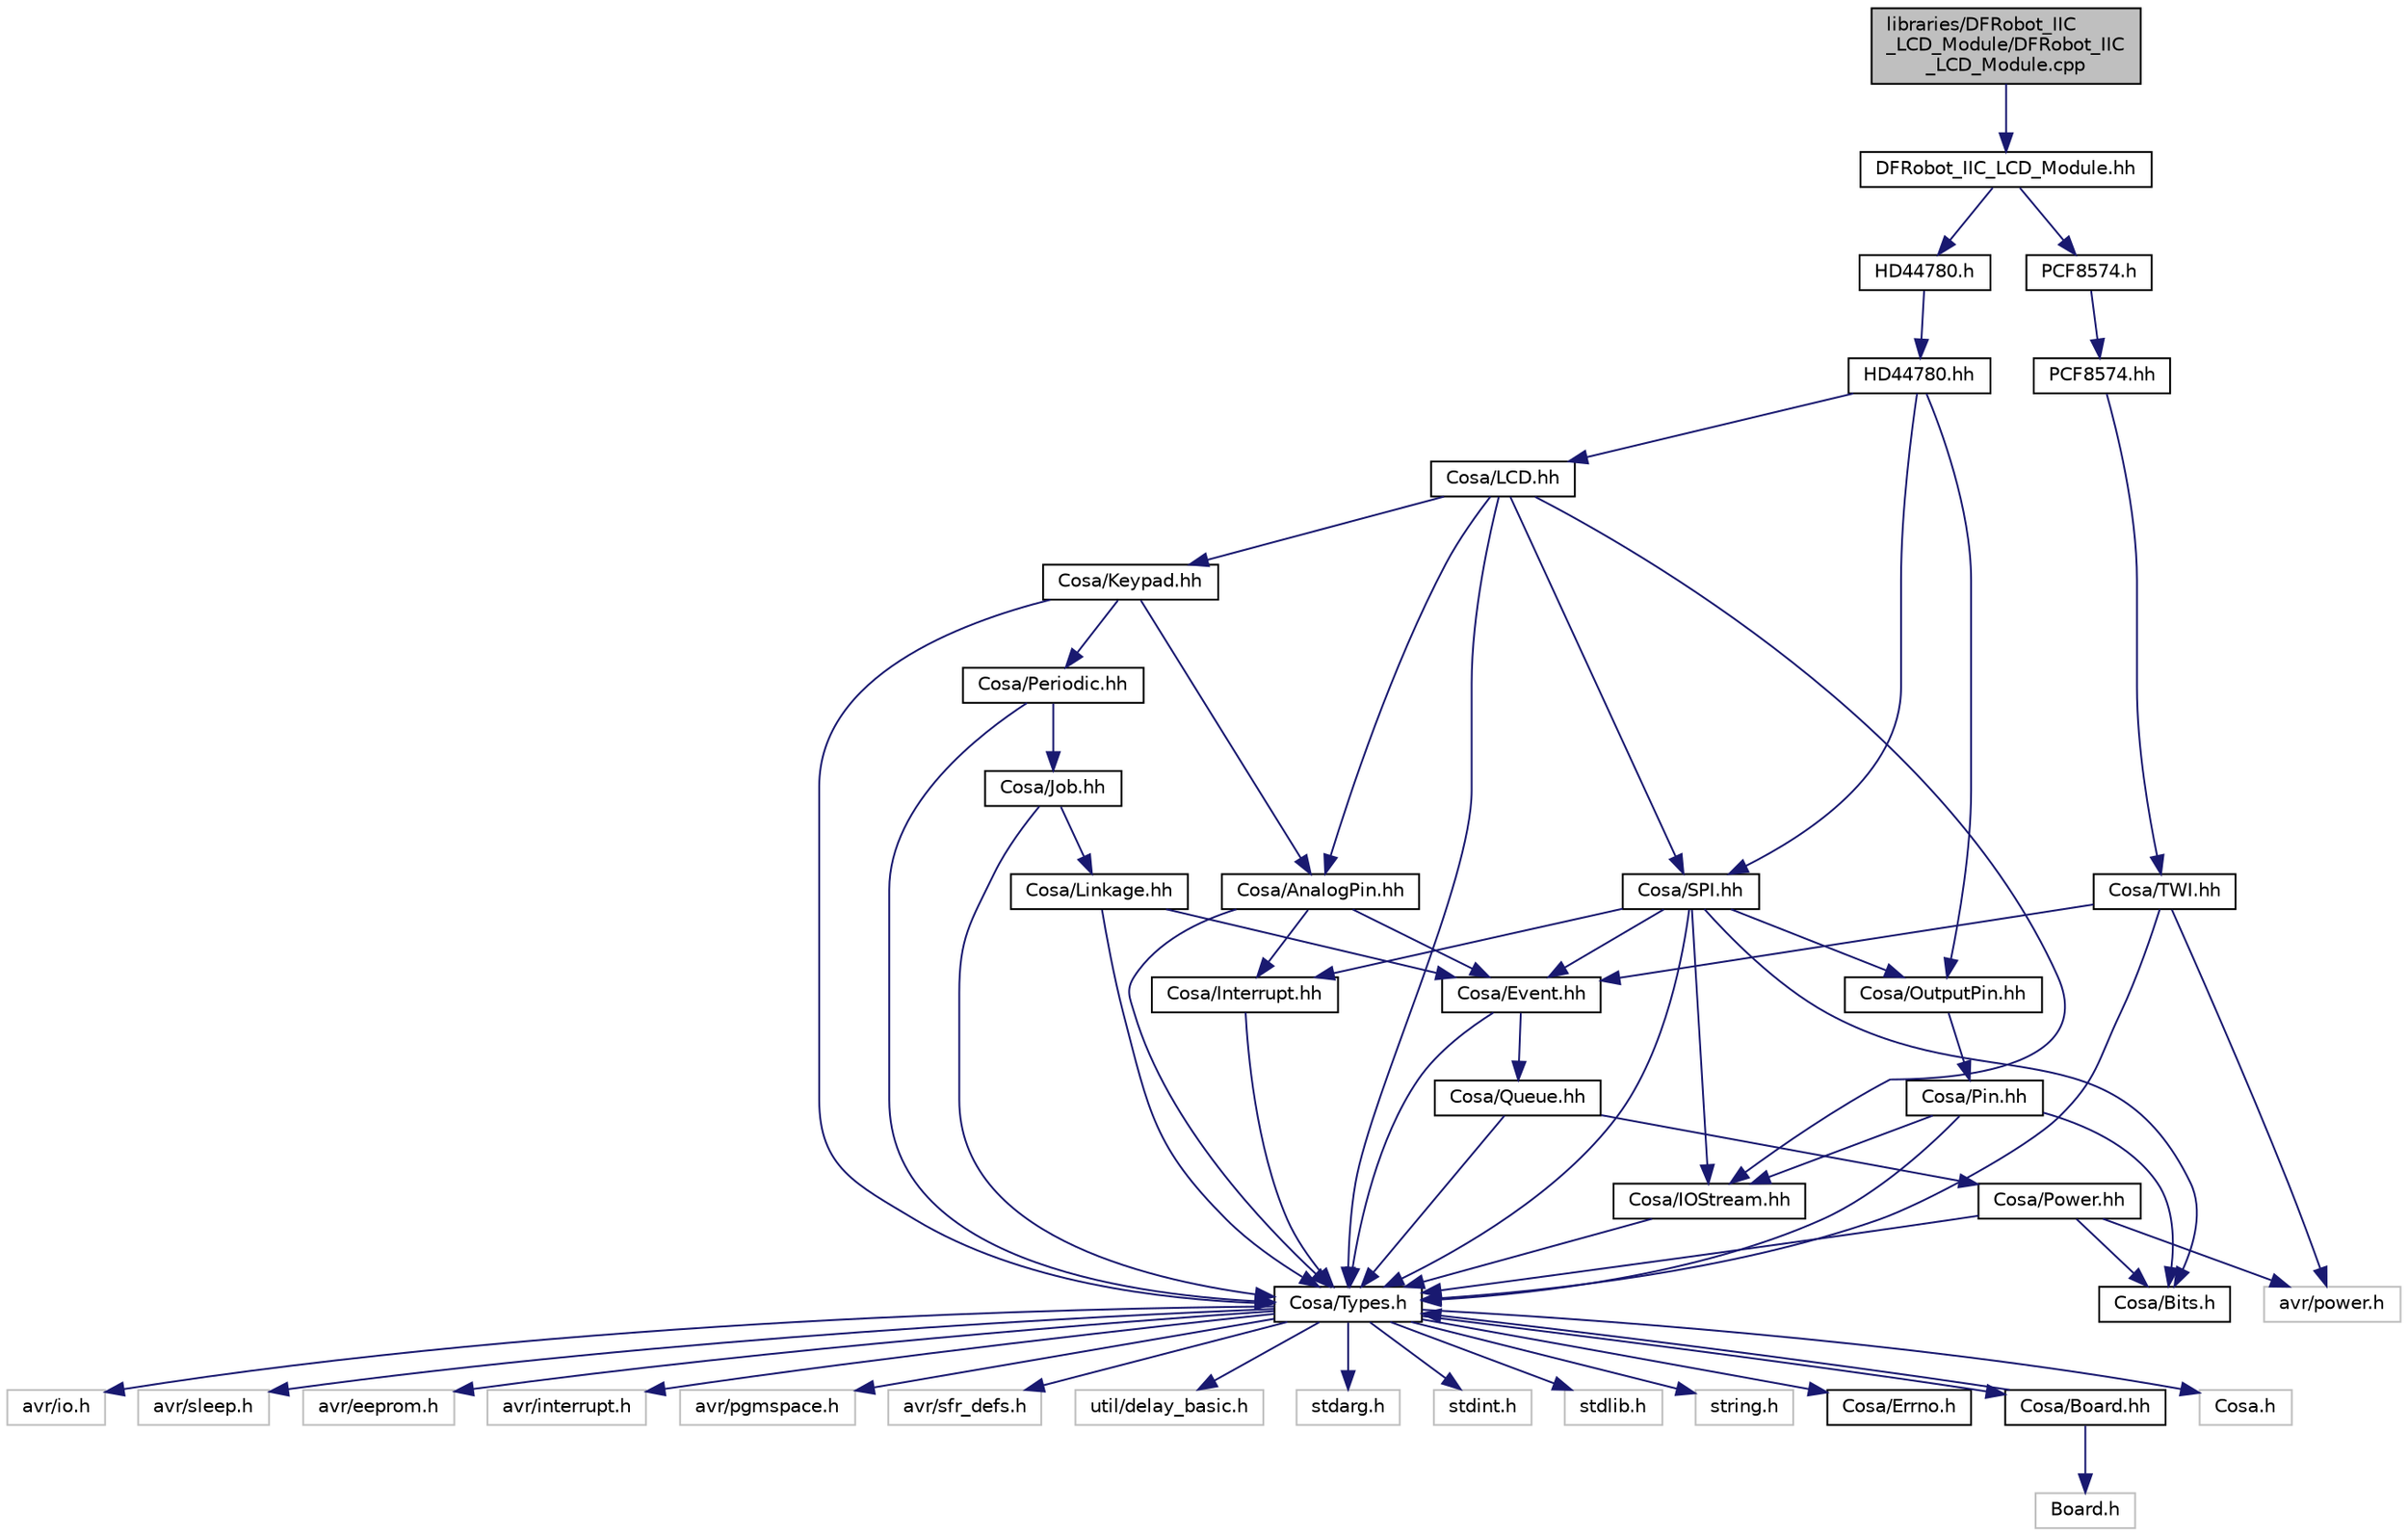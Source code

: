 digraph "libraries/DFRobot_IIC_LCD_Module/DFRobot_IIC_LCD_Module.cpp"
{
  edge [fontname="Helvetica",fontsize="10",labelfontname="Helvetica",labelfontsize="10"];
  node [fontname="Helvetica",fontsize="10",shape=record];
  Node1 [label="libraries/DFRobot_IIC\l_LCD_Module/DFRobot_IIC\l_LCD_Module.cpp",height=0.2,width=0.4,color="black", fillcolor="grey75", style="filled", fontcolor="black"];
  Node1 -> Node2 [color="midnightblue",fontsize="10",style="solid",fontname="Helvetica"];
  Node2 [label="DFRobot_IIC_LCD_Module.hh",height=0.2,width=0.4,color="black", fillcolor="white", style="filled",URL="$d3/dea/DFRobot__IIC__LCD__Module_8hh.html"];
  Node2 -> Node3 [color="midnightblue",fontsize="10",style="solid",fontname="Helvetica"];
  Node3 [label="HD44780.h",height=0.2,width=0.4,color="black", fillcolor="white", style="filled",URL="$d1/d98/HD44780_8h.html"];
  Node3 -> Node4 [color="midnightblue",fontsize="10",style="solid",fontname="Helvetica"];
  Node4 [label="HD44780.hh",height=0.2,width=0.4,color="black", fillcolor="white", style="filled",URL="$d8/dec/HD44780_8hh.html"];
  Node4 -> Node5 [color="midnightblue",fontsize="10",style="solid",fontname="Helvetica"];
  Node5 [label="Cosa/SPI.hh",height=0.2,width=0.4,color="black", fillcolor="white", style="filled",URL="$d2/d43/SPI_8hh.html"];
  Node5 -> Node6 [color="midnightblue",fontsize="10",style="solid",fontname="Helvetica"];
  Node6 [label="Cosa/Types.h",height=0.2,width=0.4,color="black", fillcolor="white", style="filled",URL="$d7/df8/Types_8h.html"];
  Node6 -> Node7 [color="midnightblue",fontsize="10",style="solid",fontname="Helvetica"];
  Node7 [label="avr/io.h",height=0.2,width=0.4,color="grey75", fillcolor="white", style="filled"];
  Node6 -> Node8 [color="midnightblue",fontsize="10",style="solid",fontname="Helvetica"];
  Node8 [label="avr/sleep.h",height=0.2,width=0.4,color="grey75", fillcolor="white", style="filled"];
  Node6 -> Node9 [color="midnightblue",fontsize="10",style="solid",fontname="Helvetica"];
  Node9 [label="avr/eeprom.h",height=0.2,width=0.4,color="grey75", fillcolor="white", style="filled"];
  Node6 -> Node10 [color="midnightblue",fontsize="10",style="solid",fontname="Helvetica"];
  Node10 [label="avr/interrupt.h",height=0.2,width=0.4,color="grey75", fillcolor="white", style="filled"];
  Node6 -> Node11 [color="midnightblue",fontsize="10",style="solid",fontname="Helvetica"];
  Node11 [label="avr/pgmspace.h",height=0.2,width=0.4,color="grey75", fillcolor="white", style="filled"];
  Node6 -> Node12 [color="midnightblue",fontsize="10",style="solid",fontname="Helvetica"];
  Node12 [label="avr/sfr_defs.h",height=0.2,width=0.4,color="grey75", fillcolor="white", style="filled"];
  Node6 -> Node13 [color="midnightblue",fontsize="10",style="solid",fontname="Helvetica"];
  Node13 [label="util/delay_basic.h",height=0.2,width=0.4,color="grey75", fillcolor="white", style="filled"];
  Node6 -> Node14 [color="midnightblue",fontsize="10",style="solid",fontname="Helvetica"];
  Node14 [label="stdarg.h",height=0.2,width=0.4,color="grey75", fillcolor="white", style="filled"];
  Node6 -> Node15 [color="midnightblue",fontsize="10",style="solid",fontname="Helvetica"];
  Node15 [label="stdint.h",height=0.2,width=0.4,color="grey75", fillcolor="white", style="filled"];
  Node6 -> Node16 [color="midnightblue",fontsize="10",style="solid",fontname="Helvetica"];
  Node16 [label="stdlib.h",height=0.2,width=0.4,color="grey75", fillcolor="white", style="filled"];
  Node6 -> Node17 [color="midnightblue",fontsize="10",style="solid",fontname="Helvetica"];
  Node17 [label="string.h",height=0.2,width=0.4,color="grey75", fillcolor="white", style="filled"];
  Node6 -> Node18 [color="midnightblue",fontsize="10",style="solid",fontname="Helvetica"];
  Node18 [label="Cosa/Errno.h",height=0.2,width=0.4,color="black", fillcolor="white", style="filled",URL="$da/d5c/Errno_8h.html"];
  Node6 -> Node19 [color="midnightblue",fontsize="10",style="solid",fontname="Helvetica"];
  Node19 [label="Cosa/Board.hh",height=0.2,width=0.4,color="black", fillcolor="white", style="filled",URL="$df/d31/Board_8hh.html"];
  Node19 -> Node6 [color="midnightblue",fontsize="10",style="solid",fontname="Helvetica"];
  Node19 -> Node20 [color="midnightblue",fontsize="10",style="solid",fontname="Helvetica"];
  Node20 [label="Board.h",height=0.2,width=0.4,color="grey75", fillcolor="white", style="filled"];
  Node6 -> Node21 [color="midnightblue",fontsize="10",style="solid",fontname="Helvetica"];
  Node21 [label="Cosa.h",height=0.2,width=0.4,color="grey75", fillcolor="white", style="filled"];
  Node5 -> Node22 [color="midnightblue",fontsize="10",style="solid",fontname="Helvetica"];
  Node22 [label="Cosa/Bits.h",height=0.2,width=0.4,color="black", fillcolor="white", style="filled",URL="$d1/d9d/Bits_8h.html"];
  Node5 -> Node23 [color="midnightblue",fontsize="10",style="solid",fontname="Helvetica"];
  Node23 [label="Cosa/OutputPin.hh",height=0.2,width=0.4,color="black", fillcolor="white", style="filled",URL="$d2/d73/OutputPin_8hh.html"];
  Node23 -> Node24 [color="midnightblue",fontsize="10",style="solid",fontname="Helvetica"];
  Node24 [label="Cosa/Pin.hh",height=0.2,width=0.4,color="black", fillcolor="white", style="filled",URL="$d9/d0a/Pin_8hh.html"];
  Node24 -> Node6 [color="midnightblue",fontsize="10",style="solid",fontname="Helvetica"];
  Node24 -> Node22 [color="midnightblue",fontsize="10",style="solid",fontname="Helvetica"];
  Node24 -> Node25 [color="midnightblue",fontsize="10",style="solid",fontname="Helvetica"];
  Node25 [label="Cosa/IOStream.hh",height=0.2,width=0.4,color="black", fillcolor="white", style="filled",URL="$d0/dcf/IOStream_8hh.html"];
  Node25 -> Node6 [color="midnightblue",fontsize="10",style="solid",fontname="Helvetica"];
  Node5 -> Node26 [color="midnightblue",fontsize="10",style="solid",fontname="Helvetica"];
  Node26 [label="Cosa/Interrupt.hh",height=0.2,width=0.4,color="black", fillcolor="white", style="filled",URL="$de/d0b/Interrupt_8hh.html"];
  Node26 -> Node6 [color="midnightblue",fontsize="10",style="solid",fontname="Helvetica"];
  Node5 -> Node27 [color="midnightblue",fontsize="10",style="solid",fontname="Helvetica"];
  Node27 [label="Cosa/Event.hh",height=0.2,width=0.4,color="black", fillcolor="white", style="filled",URL="$d5/df2/Event_8hh.html"];
  Node27 -> Node6 [color="midnightblue",fontsize="10",style="solid",fontname="Helvetica"];
  Node27 -> Node28 [color="midnightblue",fontsize="10",style="solid",fontname="Helvetica"];
  Node28 [label="Cosa/Queue.hh",height=0.2,width=0.4,color="black", fillcolor="white", style="filled",URL="$d9/db9/Queue_8hh.html"];
  Node28 -> Node6 [color="midnightblue",fontsize="10",style="solid",fontname="Helvetica"];
  Node28 -> Node29 [color="midnightblue",fontsize="10",style="solid",fontname="Helvetica"];
  Node29 [label="Cosa/Power.hh",height=0.2,width=0.4,color="black", fillcolor="white", style="filled",URL="$de/d82/Power_8hh.html"];
  Node29 -> Node6 [color="midnightblue",fontsize="10",style="solid",fontname="Helvetica"];
  Node29 -> Node22 [color="midnightblue",fontsize="10",style="solid",fontname="Helvetica"];
  Node29 -> Node30 [color="midnightblue",fontsize="10",style="solid",fontname="Helvetica"];
  Node30 [label="avr/power.h",height=0.2,width=0.4,color="grey75", fillcolor="white", style="filled"];
  Node5 -> Node25 [color="midnightblue",fontsize="10",style="solid",fontname="Helvetica"];
  Node4 -> Node31 [color="midnightblue",fontsize="10",style="solid",fontname="Helvetica"];
  Node31 [label="Cosa/LCD.hh",height=0.2,width=0.4,color="black", fillcolor="white", style="filled",URL="$d3/d9c/LCD_8hh.html"];
  Node31 -> Node6 [color="midnightblue",fontsize="10",style="solid",fontname="Helvetica"];
  Node31 -> Node5 [color="midnightblue",fontsize="10",style="solid",fontname="Helvetica"];
  Node31 -> Node32 [color="midnightblue",fontsize="10",style="solid",fontname="Helvetica"];
  Node32 [label="Cosa/Keypad.hh",height=0.2,width=0.4,color="black", fillcolor="white", style="filled",URL="$d4/d76/Keypad_8hh.html"];
  Node32 -> Node6 [color="midnightblue",fontsize="10",style="solid",fontname="Helvetica"];
  Node32 -> Node33 [color="midnightblue",fontsize="10",style="solid",fontname="Helvetica"];
  Node33 [label="Cosa/AnalogPin.hh",height=0.2,width=0.4,color="black", fillcolor="white", style="filled",URL="$d3/def/AnalogPin_8hh.html"];
  Node33 -> Node26 [color="midnightblue",fontsize="10",style="solid",fontname="Helvetica"];
  Node33 -> Node27 [color="midnightblue",fontsize="10",style="solid",fontname="Helvetica"];
  Node33 -> Node6 [color="midnightblue",fontsize="10",style="solid",fontname="Helvetica"];
  Node32 -> Node34 [color="midnightblue",fontsize="10",style="solid",fontname="Helvetica"];
  Node34 [label="Cosa/Periodic.hh",height=0.2,width=0.4,color="black", fillcolor="white", style="filled",URL="$de/d68/Periodic_8hh.html"];
  Node34 -> Node6 [color="midnightblue",fontsize="10",style="solid",fontname="Helvetica"];
  Node34 -> Node35 [color="midnightblue",fontsize="10",style="solid",fontname="Helvetica"];
  Node35 [label="Cosa/Job.hh",height=0.2,width=0.4,color="black", fillcolor="white", style="filled",URL="$d7/d3d/Job_8hh.html"];
  Node35 -> Node6 [color="midnightblue",fontsize="10",style="solid",fontname="Helvetica"];
  Node35 -> Node36 [color="midnightblue",fontsize="10",style="solid",fontname="Helvetica"];
  Node36 [label="Cosa/Linkage.hh",height=0.2,width=0.4,color="black", fillcolor="white", style="filled",URL="$d5/d96/Linkage_8hh.html"];
  Node36 -> Node6 [color="midnightblue",fontsize="10",style="solid",fontname="Helvetica"];
  Node36 -> Node27 [color="midnightblue",fontsize="10",style="solid",fontname="Helvetica"];
  Node31 -> Node25 [color="midnightblue",fontsize="10",style="solid",fontname="Helvetica"];
  Node31 -> Node33 [color="midnightblue",fontsize="10",style="solid",fontname="Helvetica"];
  Node4 -> Node23 [color="midnightblue",fontsize="10",style="solid",fontname="Helvetica"];
  Node2 -> Node37 [color="midnightblue",fontsize="10",style="solid",fontname="Helvetica"];
  Node37 [label="PCF8574.h",height=0.2,width=0.4,color="black", fillcolor="white", style="filled",URL="$db/dfe/PCF8574_8h.html"];
  Node37 -> Node38 [color="midnightblue",fontsize="10",style="solid",fontname="Helvetica"];
  Node38 [label="PCF8574.hh",height=0.2,width=0.4,color="black", fillcolor="white", style="filled",URL="$d1/db0/PCF8574_8hh.html"];
  Node38 -> Node39 [color="midnightblue",fontsize="10",style="solid",fontname="Helvetica"];
  Node39 [label="Cosa/TWI.hh",height=0.2,width=0.4,color="black", fillcolor="white", style="filled",URL="$d5/d9f/TWI_8hh.html"];
  Node39 -> Node6 [color="midnightblue",fontsize="10",style="solid",fontname="Helvetica"];
  Node39 -> Node27 [color="midnightblue",fontsize="10",style="solid",fontname="Helvetica"];
  Node39 -> Node30 [color="midnightblue",fontsize="10",style="solid",fontname="Helvetica"];
}
